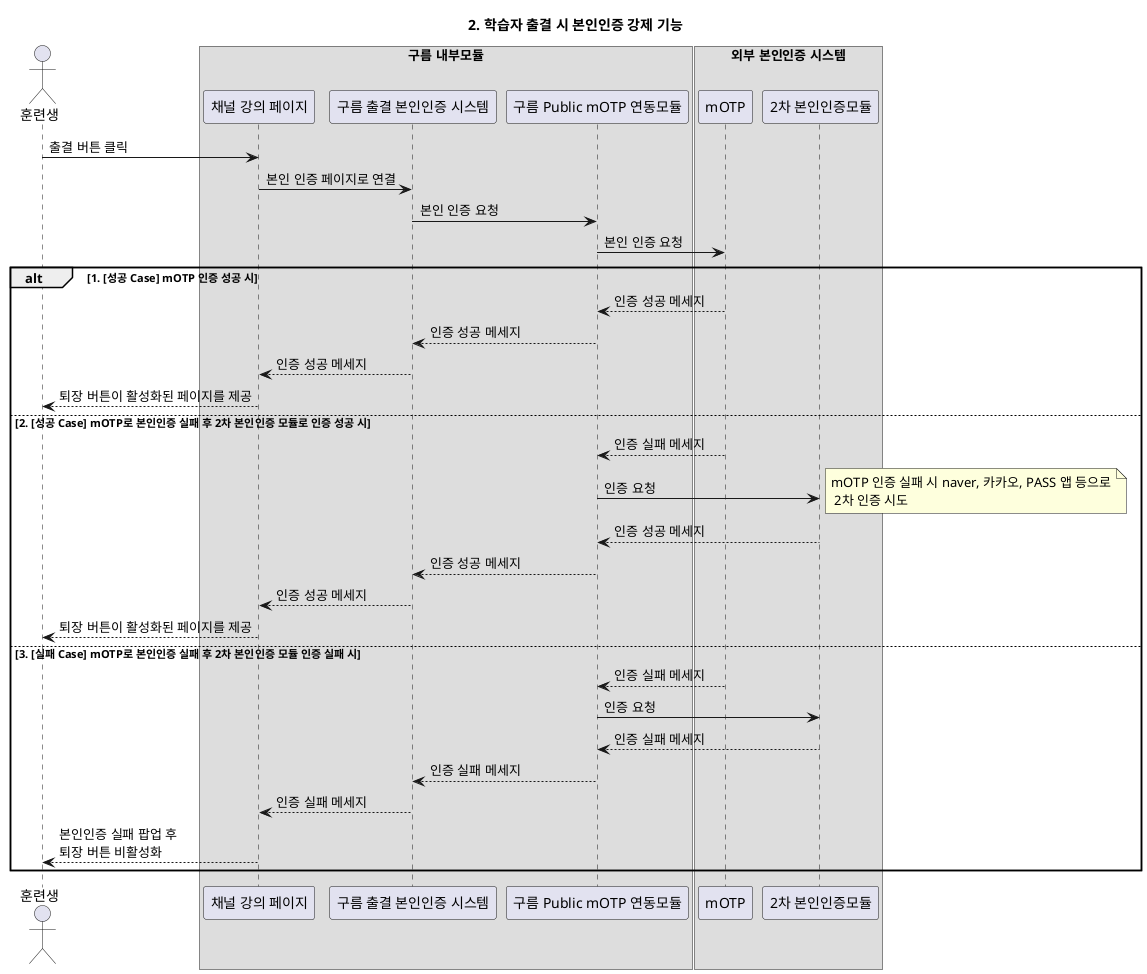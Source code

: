 @startuml

title 2. 학습자 출결 시 본인인증 강제 기능

actor 훈련생

box "구름 내부모듈"
participant "채널 강의 페이지"
participant "구름 출결 본인인증 시스템"
participant "구름 Public mOTP 연동모듈"
endbox

box "외부 본인인증 시스템"
participant mOTP
participant "2차 본인인증모듈"
endbox

훈련생 -> "채널 강의 페이지" : 출결 버튼 클릭
"채널 강의 페이지" -> "구름 출결 본인인증 시스템" : 본인 인증 페이지로 연결
"구름 출결 본인인증 시스템" -> "구름 Public mOTP 연동모듈" : 본인 인증 요청
"구름 Public mOTP 연동모듈" -> mOTP : 본인 인증 요청

alt 1. [성공 Case] mOTP 인증 성공 시
mOTP --> "구름 Public mOTP 연동모듈" : 인증 성공 메세지
"구름 Public mOTP 연동모듈" --> "구름 출결 본인인증 시스템" : 인증 성공 메세지
"구름 출결 본인인증 시스템" --> "채널 강의 페이지": 인증 성공 메세지
"채널 강의 페이지" --> 훈련생 : 퇴장 버튼이 활성화된 페이지를 제공

else 2. [성공 Case] mOTP로 본인인증 실패 후 2차 본인인증 모듈로 인증 성공 시
mOTP --> "구름 Public mOTP 연동모듈" : 인증 실패 메세지
"구름 Public mOTP 연동모듈" -> "2차 본인인증모듈" : 인증 요청
note right: mOTP 인증 실패 시 naver, 카카오, PASS 앱 등으로\n 2차 인증 시도
"2차 본인인증모듈" --> "구름 Public mOTP 연동모듈" : 인증 성공 메세지
"구름 Public mOTP 연동모듈" --> "구름 출결 본인인증 시스템" : 인증 성공 메세지
"구름 출결 본인인증 시스템" --> "채널 강의 페이지": 인증 성공 메세지
"채널 강의 페이지" --> 훈련생 : 퇴장 버튼이 활성화된 페이지를 제공

else 3. [실패 Case] mOTP로 본인인증 실패 후 2차 본인인증 모듈 인증 실패 시
mOTP --> "구름 Public mOTP 연동모듈" : 인증 실패 메세지
"구름 Public mOTP 연동모듈" -> "2차 본인인증모듈" : 인증 요청
"2차 본인인증모듈" --> "구름 Public mOTP 연동모듈" : 인증 실패 메세지
"구름 Public mOTP 연동모듈" --> "구름 출결 본인인증 시스템" : 인증 실패 메세지
"구름 출결 본인인증 시스템" --> "채널 강의 페이지": 인증 실패 메세지
"채널 강의 페이지" --> 훈련생 : 본인인증 실패 팝업 후\n퇴장 버튼 비활성화

end

/'
훈련생 -> "구름 출결 본인인증 시스템" : 인증 요청
"구름 출결 본인인증 시스템" -> mOTP : Client의 인증 정보를 전달

alt 인증 성공
mOTP --> "구름 출결 본인인증 시스템" : 인증 성공 응답 제공 (200 OK)
"구름 출결 본인인증 시스템" --> 훈련생 : 인증 성공 메시지 전달 후 Channel 페이지로 연결
훈련생 -> "채널 강의 페이지" : 강의 정보 요청
"채널 강의 페이지" --> 훈련생 : 강의 정보 페이지 반환

else 인증 실패
mOTP --> "구름 출결 본인인증 시스템" : 인증 실패 응답 제공 (4xx/5xx ERROR)
"구름 출결 본인인증 시스템" --> 훈련생: 타사 본인인증 모듈로 연결하여 다른 방식으로 본인인증 할 수 있게 유도
훈련생 -> "2차 본인인증모듈": 본인인증 요청
note right: mOTP 인증 실패 시 naver, 카카오, PASS 앱 등으로\n 2차 인증 시도
end
'/
@enduml